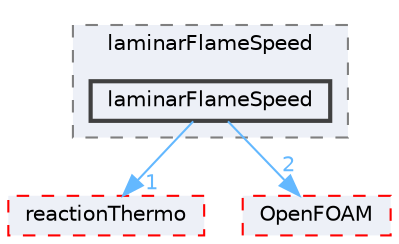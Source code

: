digraph "src/thermophysicalModels/laminarFlameSpeed/laminarFlameSpeed"
{
 // LATEX_PDF_SIZE
  bgcolor="transparent";
  edge [fontname=Helvetica,fontsize=10,labelfontname=Helvetica,labelfontsize=10];
  node [fontname=Helvetica,fontsize=10,shape=box,height=0.2,width=0.4];
  compound=true
  subgraph clusterdir_6d661017c4b82204fef6138e75f6f3ff {
    graph [ bgcolor="#edf0f7", pencolor="grey50", label="laminarFlameSpeed", fontname=Helvetica,fontsize=10 style="filled,dashed", URL="dir_6d661017c4b82204fef6138e75f6f3ff.html",tooltip=""]
  dir_08ad899c819d975677367bc53f0e0c69 [label="laminarFlameSpeed", fillcolor="#edf0f7", color="grey25", style="filled,bold", URL="dir_08ad899c819d975677367bc53f0e0c69.html",tooltip=""];
  }
  dir_87c7a4a86ffb283740ec390ea55551cb [label="reactionThermo", fillcolor="#edf0f7", color="red", style="filled,dashed", URL="dir_87c7a4a86ffb283740ec390ea55551cb.html",tooltip=""];
  dir_c5473ff19b20e6ec4dfe5c310b3778a8 [label="OpenFOAM", fillcolor="#edf0f7", color="red", style="filled,dashed", URL="dir_c5473ff19b20e6ec4dfe5c310b3778a8.html",tooltip=""];
  dir_08ad899c819d975677367bc53f0e0c69->dir_87c7a4a86ffb283740ec390ea55551cb [headlabel="1", labeldistance=1.5 headhref="dir_002087_003245.html" href="dir_002087_003245.html" color="steelblue1" fontcolor="steelblue1"];
  dir_08ad899c819d975677367bc53f0e0c69->dir_c5473ff19b20e6ec4dfe5c310b3778a8 [headlabel="2", labeldistance=1.5 headhref="dir_002087_002695.html" href="dir_002087_002695.html" color="steelblue1" fontcolor="steelblue1"];
}
